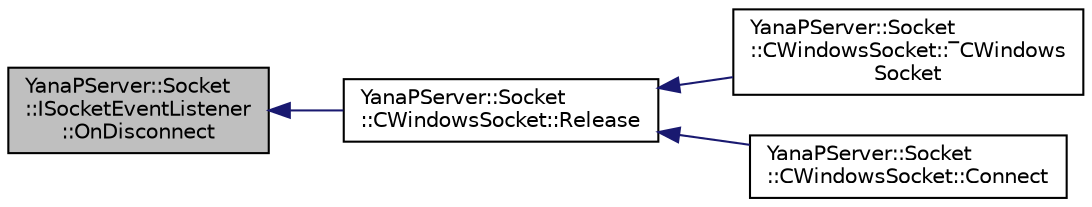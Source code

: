 digraph "YanaPServer::Socket::ISocketEventListener::OnDisconnect"
{
  edge [fontname="Helvetica",fontsize="10",labelfontname="Helvetica",labelfontsize="10"];
  node [fontname="Helvetica",fontsize="10",shape=record];
  rankdir="LR";
  Node4 [label="YanaPServer::Socket\l::ISocketEventListener\l::OnDisconnect",height=0.2,width=0.4,color="black", fillcolor="grey75", style="filled", fontcolor="black"];
  Node4 -> Node5 [dir="back",color="midnightblue",fontsize="10",style="solid",fontname="Helvetica"];
  Node5 [label="YanaPServer::Socket\l::CWindowsSocket::Release",height=0.2,width=0.4,color="black", fillcolor="white", style="filled",URL="$class_yana_p_server_1_1_socket_1_1_c_windows_socket.html#ad844fa062091729450ef23fbbff78724",tooltip="解放処理 "];
  Node5 -> Node6 [dir="back",color="midnightblue",fontsize="10",style="solid",fontname="Helvetica"];
  Node6 [label="YanaPServer::Socket\l::CWindowsSocket::‾CWindows\lSocket",height=0.2,width=0.4,color="black", fillcolor="white", style="filled",URL="$class_yana_p_server_1_1_socket_1_1_c_windows_socket.html#a9c1a9a960f4072a468726a5fa554bfb5",tooltip="デストラクタ "];
  Node5 -> Node7 [dir="back",color="midnightblue",fontsize="10",style="solid",fontname="Helvetica"];
  Node7 [label="YanaPServer::Socket\l::CWindowsSocket::Connect",height=0.2,width=0.4,color="black", fillcolor="white", style="filled",URL="$class_yana_p_server_1_1_socket_1_1_c_windows_socket.html#a2bcff0d00b240f839ab58cd6c11e3e84",tooltip="接続 "];
}
